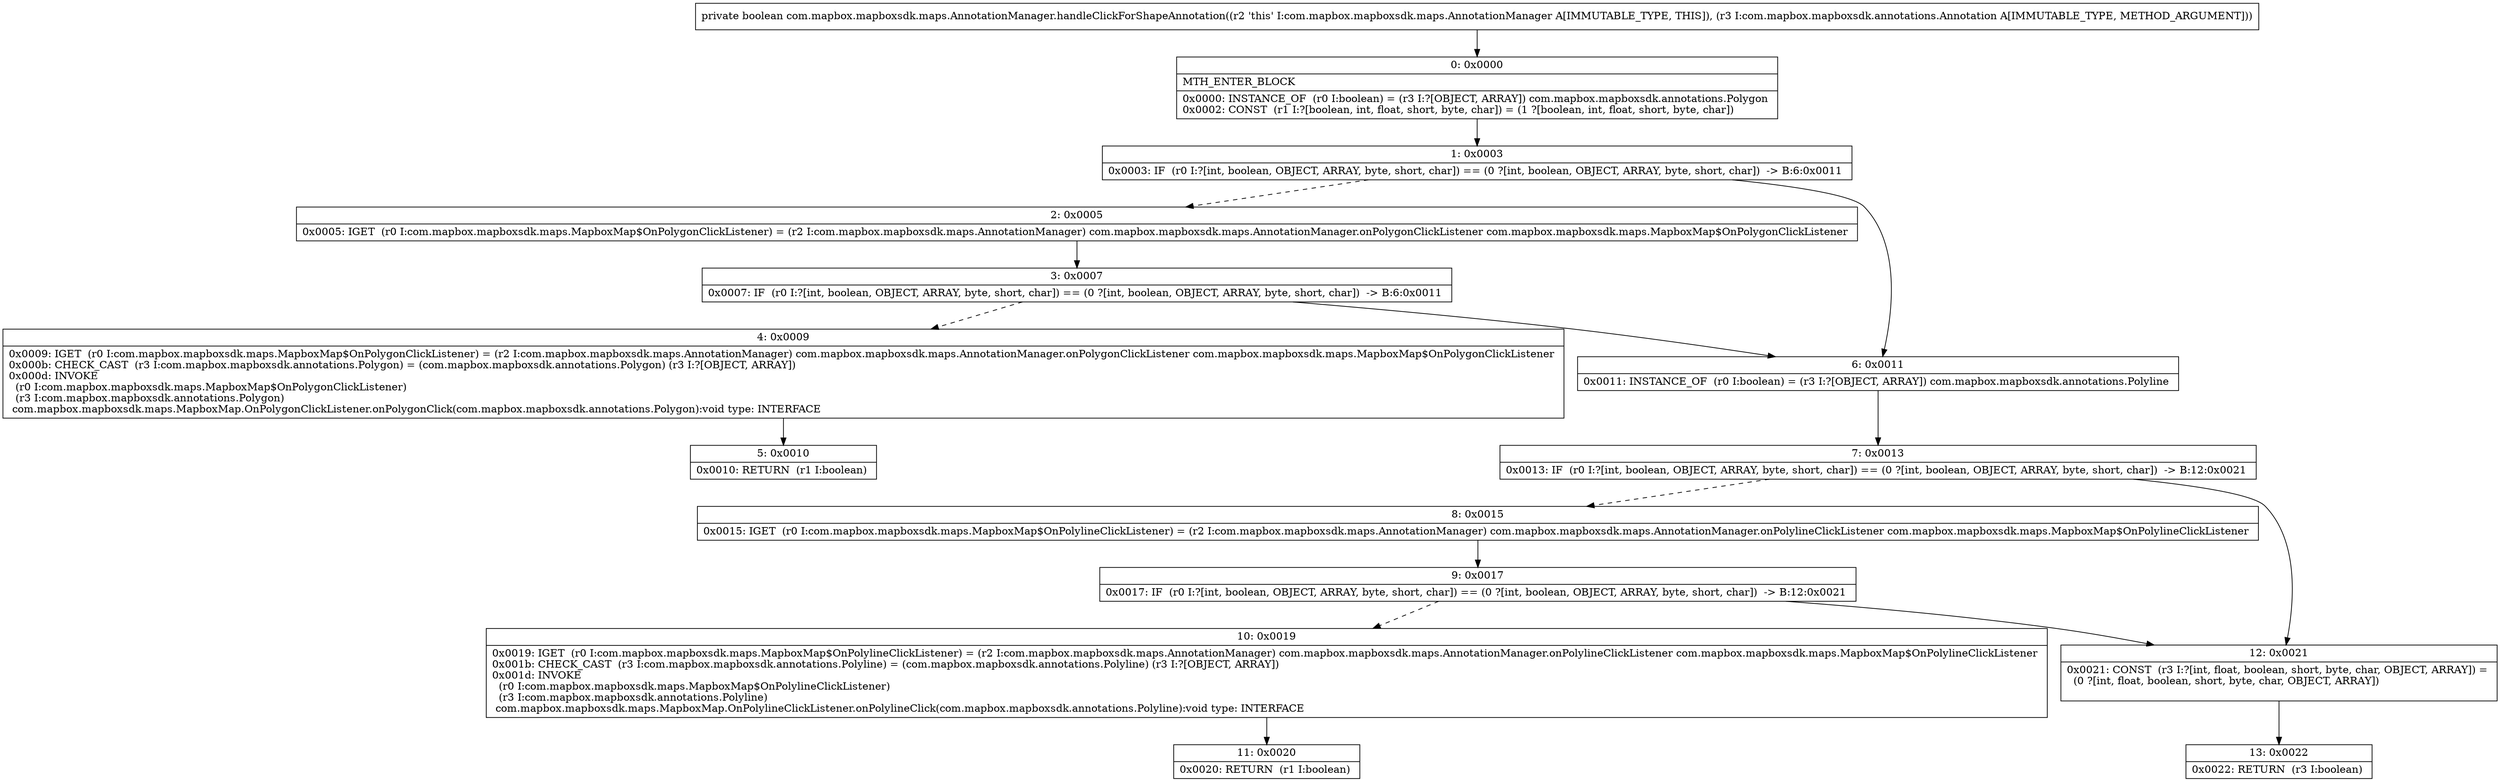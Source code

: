 digraph "CFG forcom.mapbox.mapboxsdk.maps.AnnotationManager.handleClickForShapeAnnotation(Lcom\/mapbox\/mapboxsdk\/annotations\/Annotation;)Z" {
Node_0 [shape=record,label="{0\:\ 0x0000|MTH_ENTER_BLOCK\l|0x0000: INSTANCE_OF  (r0 I:boolean) = (r3 I:?[OBJECT, ARRAY]) com.mapbox.mapboxsdk.annotations.Polygon \l0x0002: CONST  (r1 I:?[boolean, int, float, short, byte, char]) = (1 ?[boolean, int, float, short, byte, char]) \l}"];
Node_1 [shape=record,label="{1\:\ 0x0003|0x0003: IF  (r0 I:?[int, boolean, OBJECT, ARRAY, byte, short, char]) == (0 ?[int, boolean, OBJECT, ARRAY, byte, short, char])  \-\> B:6:0x0011 \l}"];
Node_2 [shape=record,label="{2\:\ 0x0005|0x0005: IGET  (r0 I:com.mapbox.mapboxsdk.maps.MapboxMap$OnPolygonClickListener) = (r2 I:com.mapbox.mapboxsdk.maps.AnnotationManager) com.mapbox.mapboxsdk.maps.AnnotationManager.onPolygonClickListener com.mapbox.mapboxsdk.maps.MapboxMap$OnPolygonClickListener \l}"];
Node_3 [shape=record,label="{3\:\ 0x0007|0x0007: IF  (r0 I:?[int, boolean, OBJECT, ARRAY, byte, short, char]) == (0 ?[int, boolean, OBJECT, ARRAY, byte, short, char])  \-\> B:6:0x0011 \l}"];
Node_4 [shape=record,label="{4\:\ 0x0009|0x0009: IGET  (r0 I:com.mapbox.mapboxsdk.maps.MapboxMap$OnPolygonClickListener) = (r2 I:com.mapbox.mapboxsdk.maps.AnnotationManager) com.mapbox.mapboxsdk.maps.AnnotationManager.onPolygonClickListener com.mapbox.mapboxsdk.maps.MapboxMap$OnPolygonClickListener \l0x000b: CHECK_CAST  (r3 I:com.mapbox.mapboxsdk.annotations.Polygon) = (com.mapbox.mapboxsdk.annotations.Polygon) (r3 I:?[OBJECT, ARRAY]) \l0x000d: INVOKE  \l  (r0 I:com.mapbox.mapboxsdk.maps.MapboxMap$OnPolygonClickListener)\l  (r3 I:com.mapbox.mapboxsdk.annotations.Polygon)\l com.mapbox.mapboxsdk.maps.MapboxMap.OnPolygonClickListener.onPolygonClick(com.mapbox.mapboxsdk.annotations.Polygon):void type: INTERFACE \l}"];
Node_5 [shape=record,label="{5\:\ 0x0010|0x0010: RETURN  (r1 I:boolean) \l}"];
Node_6 [shape=record,label="{6\:\ 0x0011|0x0011: INSTANCE_OF  (r0 I:boolean) = (r3 I:?[OBJECT, ARRAY]) com.mapbox.mapboxsdk.annotations.Polyline \l}"];
Node_7 [shape=record,label="{7\:\ 0x0013|0x0013: IF  (r0 I:?[int, boolean, OBJECT, ARRAY, byte, short, char]) == (0 ?[int, boolean, OBJECT, ARRAY, byte, short, char])  \-\> B:12:0x0021 \l}"];
Node_8 [shape=record,label="{8\:\ 0x0015|0x0015: IGET  (r0 I:com.mapbox.mapboxsdk.maps.MapboxMap$OnPolylineClickListener) = (r2 I:com.mapbox.mapboxsdk.maps.AnnotationManager) com.mapbox.mapboxsdk.maps.AnnotationManager.onPolylineClickListener com.mapbox.mapboxsdk.maps.MapboxMap$OnPolylineClickListener \l}"];
Node_9 [shape=record,label="{9\:\ 0x0017|0x0017: IF  (r0 I:?[int, boolean, OBJECT, ARRAY, byte, short, char]) == (0 ?[int, boolean, OBJECT, ARRAY, byte, short, char])  \-\> B:12:0x0021 \l}"];
Node_10 [shape=record,label="{10\:\ 0x0019|0x0019: IGET  (r0 I:com.mapbox.mapboxsdk.maps.MapboxMap$OnPolylineClickListener) = (r2 I:com.mapbox.mapboxsdk.maps.AnnotationManager) com.mapbox.mapboxsdk.maps.AnnotationManager.onPolylineClickListener com.mapbox.mapboxsdk.maps.MapboxMap$OnPolylineClickListener \l0x001b: CHECK_CAST  (r3 I:com.mapbox.mapboxsdk.annotations.Polyline) = (com.mapbox.mapboxsdk.annotations.Polyline) (r3 I:?[OBJECT, ARRAY]) \l0x001d: INVOKE  \l  (r0 I:com.mapbox.mapboxsdk.maps.MapboxMap$OnPolylineClickListener)\l  (r3 I:com.mapbox.mapboxsdk.annotations.Polyline)\l com.mapbox.mapboxsdk.maps.MapboxMap.OnPolylineClickListener.onPolylineClick(com.mapbox.mapboxsdk.annotations.Polyline):void type: INTERFACE \l}"];
Node_11 [shape=record,label="{11\:\ 0x0020|0x0020: RETURN  (r1 I:boolean) \l}"];
Node_12 [shape=record,label="{12\:\ 0x0021|0x0021: CONST  (r3 I:?[int, float, boolean, short, byte, char, OBJECT, ARRAY]) = \l  (0 ?[int, float, boolean, short, byte, char, OBJECT, ARRAY])\l \l}"];
Node_13 [shape=record,label="{13\:\ 0x0022|0x0022: RETURN  (r3 I:boolean) \l}"];
MethodNode[shape=record,label="{private boolean com.mapbox.mapboxsdk.maps.AnnotationManager.handleClickForShapeAnnotation((r2 'this' I:com.mapbox.mapboxsdk.maps.AnnotationManager A[IMMUTABLE_TYPE, THIS]), (r3 I:com.mapbox.mapboxsdk.annotations.Annotation A[IMMUTABLE_TYPE, METHOD_ARGUMENT])) }"];
MethodNode -> Node_0;
Node_0 -> Node_1;
Node_1 -> Node_2[style=dashed];
Node_1 -> Node_6;
Node_2 -> Node_3;
Node_3 -> Node_4[style=dashed];
Node_3 -> Node_6;
Node_4 -> Node_5;
Node_6 -> Node_7;
Node_7 -> Node_8[style=dashed];
Node_7 -> Node_12;
Node_8 -> Node_9;
Node_9 -> Node_10[style=dashed];
Node_9 -> Node_12;
Node_10 -> Node_11;
Node_12 -> Node_13;
}


